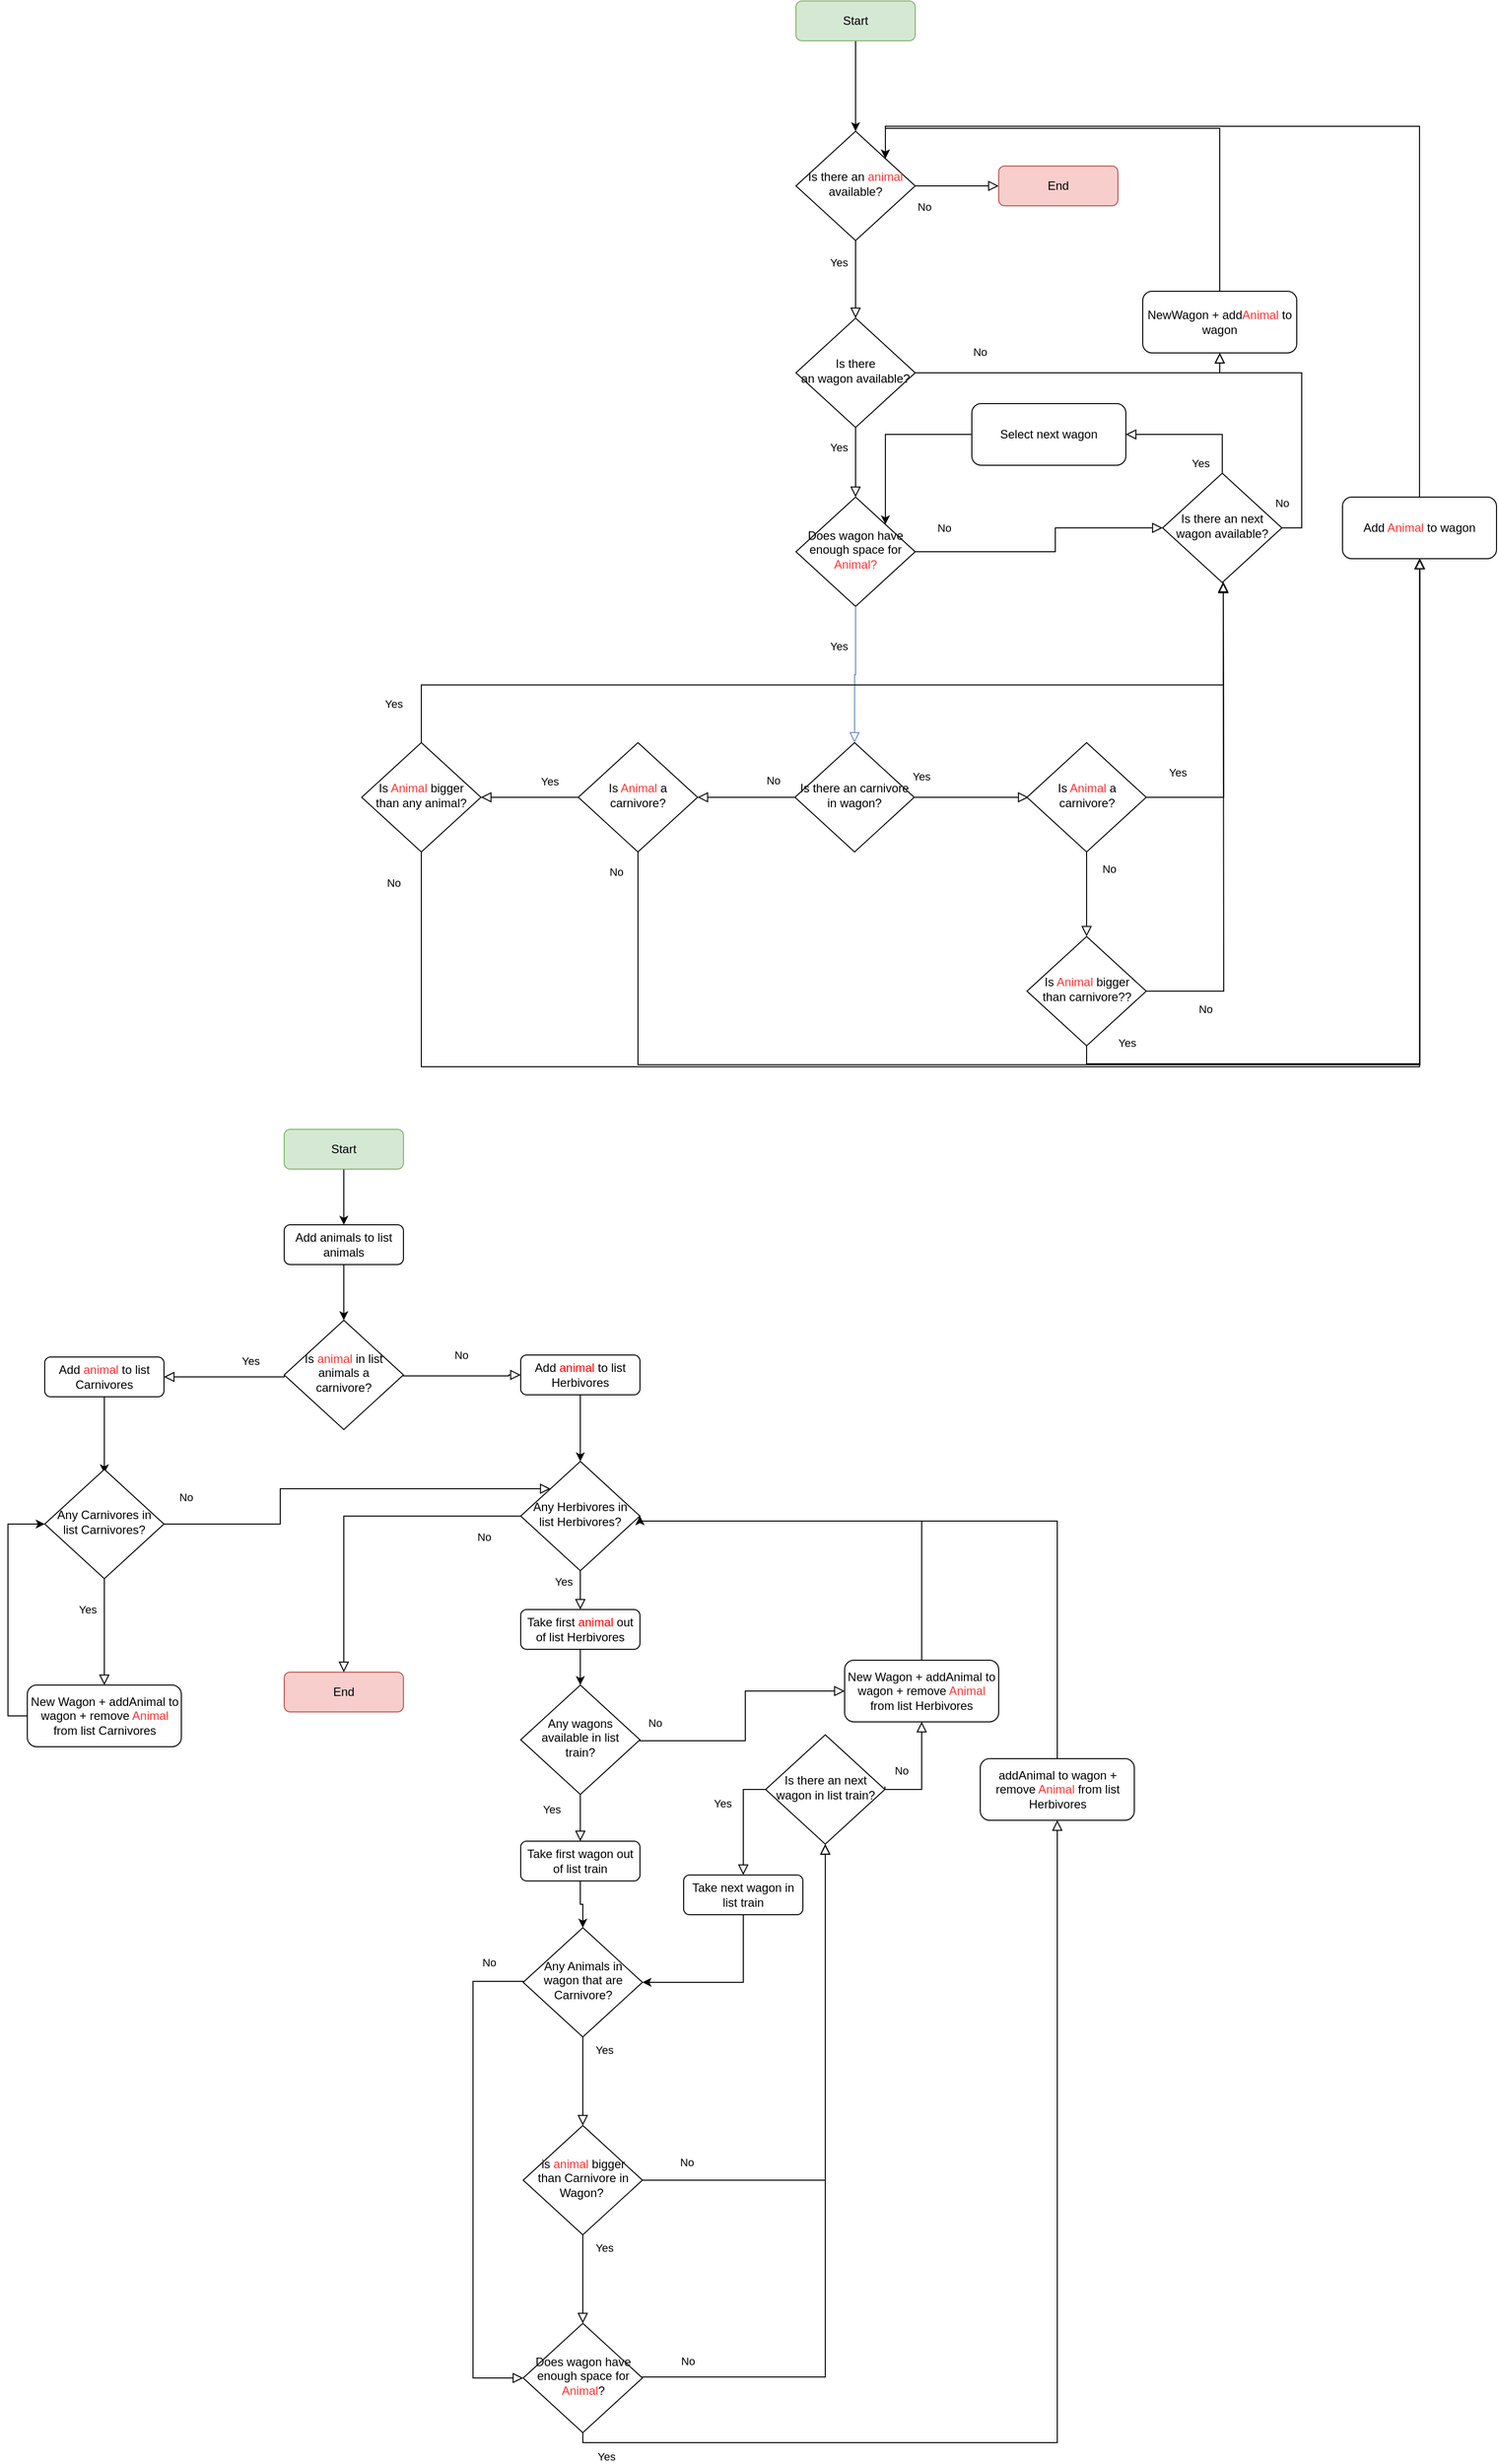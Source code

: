 <mxfile version="18.1.2" type="device"><diagram id="C5RBs43oDa-KdzZeNtuy" name="Page-1"><mxGraphModel dx="1249" dy="3504" grid="0" gridSize="10" guides="1" tooltips="1" connect="1" arrows="1" fold="1" page="1" pageScale="1" pageWidth="827" pageHeight="1169" math="0" shadow="0"><root><mxCell id="WIyWlLk6GJQsqaUBKTNV-0"/><mxCell id="WIyWlLk6GJQsqaUBKTNV-1" parent="WIyWlLk6GJQsqaUBKTNV-0"/><mxCell id="zPwgkGLQ1W0hF-BKQXLD-33" style="edgeStyle=orthogonalEdgeStyle;rounded=0;orthogonalLoop=1;jettySize=auto;html=1;entryX=0.5;entryY=0;entryDx=0;entryDy=0;fontColor=#000000;" parent="WIyWlLk6GJQsqaUBKTNV-1" source="I2GYmeGurqsiF2GOW9rV-10" target="I2GYmeGurqsiF2GOW9rV-21" edge="1"><mxGeometry relative="1" as="geometry"/></mxCell><mxCell id="I2GYmeGurqsiF2GOW9rV-10" value="Start" style="rounded=1;whiteSpace=wrap;html=1;fontSize=12;glass=0;strokeWidth=1;shadow=0;fillColor=#d5e8d4;strokeColor=#82b366;" parent="WIyWlLk6GJQsqaUBKTNV-1" vertex="1"><mxGeometry x="1382" y="-175" width="120" height="40" as="geometry"/></mxCell><mxCell id="I2GYmeGurqsiF2GOW9rV-20" value="Is &lt;font color=&quot;#ff3333&quot;&gt;animal &lt;/font&gt;in list animals a carnivore?" style="rhombus;whiteSpace=wrap;html=1;shadow=0;fontFamily=Helvetica;fontSize=12;align=center;strokeWidth=1;spacing=6;spacingTop=-4;" parent="WIyWlLk6GJQsqaUBKTNV-1" vertex="1"><mxGeometry x="1382" y="17" width="120" height="110" as="geometry"/></mxCell><mxCell id="zPwgkGLQ1W0hF-BKQXLD-34" style="edgeStyle=orthogonalEdgeStyle;rounded=0;orthogonalLoop=1;jettySize=auto;html=1;fontColor=#000000;" parent="WIyWlLk6GJQsqaUBKTNV-1" source="I2GYmeGurqsiF2GOW9rV-21" target="I2GYmeGurqsiF2GOW9rV-20" edge="1"><mxGeometry relative="1" as="geometry"/></mxCell><mxCell id="I2GYmeGurqsiF2GOW9rV-21" value="Add animals to list animals" style="rounded=1;whiteSpace=wrap;html=1;fontSize=12;glass=0;strokeWidth=1;shadow=0;" parent="WIyWlLk6GJQsqaUBKTNV-1" vertex="1"><mxGeometry x="1382" y="-79" width="120" height="40" as="geometry"/></mxCell><mxCell id="I2GYmeGurqsiF2GOW9rV-23" value="Yes" style="rounded=0;html=1;jettySize=auto;orthogonalLoop=1;fontSize=11;endArrow=block;endFill=0;endSize=8;strokeWidth=1;shadow=0;labelBackgroundColor=none;edgeStyle=orthogonalEdgeStyle;exitX=0;exitY=0.5;exitDx=0;exitDy=0;entryX=1;entryY=0.5;entryDx=0;entryDy=0;" parent="WIyWlLk6GJQsqaUBKTNV-1" source="I2GYmeGurqsiF2GOW9rV-20" target="I2GYmeGurqsiF2GOW9rV-24" edge="1"><mxGeometry x="-0.431" y="-16" relative="1" as="geometry"><mxPoint x="-1" as="offset"/><mxPoint x="1186" y="74" as="sourcePoint"/><mxPoint x="1261" y="74" as="targetPoint"/><Array as="points"><mxPoint x="1382" y="74"/></Array></mxGeometry></mxCell><mxCell id="I2GYmeGurqsiF2GOW9rV-29" style="edgeStyle=orthogonalEdgeStyle;rounded=0;orthogonalLoop=1;jettySize=auto;html=1;entryX=0.5;entryY=0;entryDx=0;entryDy=0;" parent="WIyWlLk6GJQsqaUBKTNV-1" source="I2GYmeGurqsiF2GOW9rV-24" edge="1"><mxGeometry relative="1" as="geometry"><mxPoint x="1201" y="171" as="targetPoint"/></mxGeometry></mxCell><mxCell id="I2GYmeGurqsiF2GOW9rV-24" value="Add &lt;font color=&quot;#ff3333&quot;&gt;animal &lt;/font&gt;to list Carnivores" style="rounded=1;whiteSpace=wrap;html=1;fontSize=12;glass=0;strokeWidth=1;shadow=0;" parent="WIyWlLk6GJQsqaUBKTNV-1" vertex="1"><mxGeometry x="1141" y="54" width="120" height="40" as="geometry"/></mxCell><mxCell id="I2GYmeGurqsiF2GOW9rV-25" value="No" style="rounded=0;html=1;jettySize=auto;orthogonalLoop=1;fontSize=11;endArrow=block;endFill=0;endSize=8;strokeWidth=1;shadow=0;labelBackgroundColor=none;edgeStyle=orthogonalEdgeStyle;exitX=1;exitY=0.5;exitDx=0;exitDy=0;entryX=0;entryY=0.5;entryDx=0;entryDy=0;" parent="WIyWlLk6GJQsqaUBKTNV-1" source="I2GYmeGurqsiF2GOW9rV-20" target="I2GYmeGurqsiF2GOW9rV-26" edge="1"><mxGeometry y="21" relative="1" as="geometry"><mxPoint x="-1" as="offset"/><mxPoint x="1528" y="73.29" as="sourcePoint"/><mxPoint x="1618" y="73.29" as="targetPoint"/><Array as="points"><mxPoint x="1608" y="73"/></Array></mxGeometry></mxCell><mxCell id="zPwgkGLQ1W0hF-BKQXLD-25" style="edgeStyle=orthogonalEdgeStyle;rounded=0;orthogonalLoop=1;jettySize=auto;html=1;fontColor=#000000;" parent="WIyWlLk6GJQsqaUBKTNV-1" source="I2GYmeGurqsiF2GOW9rV-26" target="zPwgkGLQ1W0hF-BKQXLD-23" edge="1"><mxGeometry relative="1" as="geometry"/></mxCell><mxCell id="I2GYmeGurqsiF2GOW9rV-26" value="Add &lt;font color=&quot;#ff0000&quot;&gt;animal &lt;/font&gt;to list Herbivores" style="rounded=1;whiteSpace=wrap;html=1;fontSize=12;glass=0;strokeWidth=1;shadow=0;" parent="WIyWlLk6GJQsqaUBKTNV-1" vertex="1"><mxGeometry x="1620" y="52" width="120" height="40" as="geometry"/></mxCell><mxCell id="zPwgkGLQ1W0hF-BKQXLD-0" value="Any Animals in wagon that are Carnivore?" style="rhombus;whiteSpace=wrap;html=1;shadow=0;fontFamily=Helvetica;fontSize=12;align=center;strokeWidth=1;spacing=6;spacingTop=-4;" parent="WIyWlLk6GJQsqaUBKTNV-1" vertex="1"><mxGeometry x="1622.5" y="628" width="120" height="110" as="geometry"/></mxCell><mxCell id="zPwgkGLQ1W0hF-BKQXLD-4" value="Yes" style="rounded=0;html=1;jettySize=auto;orthogonalLoop=1;fontSize=11;endArrow=block;endFill=0;endSize=8;strokeWidth=1;shadow=0;labelBackgroundColor=none;edgeStyle=orthogonalEdgeStyle;exitX=0.5;exitY=1;exitDx=0;exitDy=0;" parent="WIyWlLk6GJQsqaUBKTNV-1" source="zPwgkGLQ1W0hF-BKQXLD-0" target="zPwgkGLQ1W0hF-BKQXLD-5" edge="1"><mxGeometry x="-0.705" y="21" relative="1" as="geometry"><mxPoint as="offset"/><mxPoint x="1696.5" y="773" as="sourcePoint"/><mxPoint x="1682.5" y="826" as="targetPoint"/><Array as="points"/></mxGeometry></mxCell><mxCell id="zPwgkGLQ1W0hF-BKQXLD-5" value="is &lt;font color=&quot;#ff3333&quot;&gt;animal &lt;/font&gt;bigger than Carnivore in Wagon?&amp;nbsp;" style="rhombus;whiteSpace=wrap;html=1;shadow=0;fontFamily=Helvetica;fontSize=12;align=center;strokeWidth=1;spacing=6;spacingTop=-4;" parent="WIyWlLk6GJQsqaUBKTNV-1" vertex="1"><mxGeometry x="1622.5" y="827" width="120" height="110" as="geometry"/></mxCell><mxCell id="zPwgkGLQ1W0hF-BKQXLD-8" value="No" style="edgeStyle=orthogonalEdgeStyle;rounded=0;html=1;jettySize=auto;orthogonalLoop=1;fontSize=11;endArrow=block;endFill=0;endSize=8;strokeWidth=1;shadow=0;labelBackgroundColor=none;exitX=1;exitY=0.5;exitDx=0;exitDy=0;entryX=0.5;entryY=1;entryDx=0;entryDy=0;" parent="WIyWlLk6GJQsqaUBKTNV-1" source="zPwgkGLQ1W0hF-BKQXLD-5" target="zPwgkGLQ1W0hF-BKQXLD-16" edge="1"><mxGeometry x="-0.829" y="18" relative="1" as="geometry"><mxPoint as="offset"/><mxPoint x="1767.5" y="880.5" as="sourcePoint"/><mxPoint x="1877.5" y="884" as="targetPoint"/><Array as="points"><mxPoint x="1926.5" y="882"/></Array></mxGeometry></mxCell><mxCell id="zPwgkGLQ1W0hF-BKQXLD-10" value="Yes" style="rounded=0;html=1;jettySize=auto;orthogonalLoop=1;fontSize=11;endArrow=block;endFill=0;endSize=8;strokeWidth=1;shadow=0;labelBackgroundColor=none;edgeStyle=orthogonalEdgeStyle;exitX=0.5;exitY=1;exitDx=0;exitDy=0;entryX=0.5;entryY=0;entryDx=0;entryDy=0;" parent="WIyWlLk6GJQsqaUBKTNV-1" source="zPwgkGLQ1W0hF-BKQXLD-5" edge="1"><mxGeometry x="-0.705" y="21" relative="1" as="geometry"><mxPoint as="offset"/><mxPoint x="1682" y="941" as="sourcePoint"/><mxPoint x="1682.5" y="1026" as="targetPoint"/><Array as="points"/></mxGeometry></mxCell><mxCell id="zPwgkGLQ1W0hF-BKQXLD-12" value="Does wagon have enough space for &lt;font color=&quot;#ff3333&quot;&gt;Animal&lt;/font&gt;?" style="rhombus;whiteSpace=wrap;html=1;shadow=0;fontFamily=Helvetica;fontSize=12;align=center;strokeWidth=1;spacing=6;spacingTop=-4;" parent="WIyWlLk6GJQsqaUBKTNV-1" vertex="1"><mxGeometry x="1622.5" y="1026" width="120" height="110" as="geometry"/></mxCell><mxCell id="zPwgkGLQ1W0hF-BKQXLD-13" value="No" style="edgeStyle=orthogonalEdgeStyle;rounded=0;html=1;jettySize=auto;orthogonalLoop=1;fontSize=11;endArrow=block;endFill=0;endSize=8;strokeWidth=1;shadow=0;labelBackgroundColor=none;entryX=0.5;entryY=1;entryDx=0;entryDy=0;" parent="WIyWlLk6GJQsqaUBKTNV-1" source="zPwgkGLQ1W0hF-BKQXLD-12" target="zPwgkGLQ1W0hF-BKQXLD-16" edge="1"><mxGeometry x="-0.87" y="16" relative="1" as="geometry"><mxPoint as="offset"/><mxPoint x="1742.5" y="1080" as="sourcePoint"/><mxPoint x="1877.5" y="1082" as="targetPoint"/><Array as="points"><mxPoint x="1926.5" y="1080"/></Array></mxGeometry></mxCell><mxCell id="zPwgkGLQ1W0hF-BKQXLD-14" value="Yes" style="rounded=0;html=1;jettySize=auto;orthogonalLoop=1;fontSize=11;endArrow=block;endFill=0;endSize=8;strokeWidth=1;shadow=0;labelBackgroundColor=none;edgeStyle=orthogonalEdgeStyle;entryX=0.5;entryY=1;entryDx=0;entryDy=0;" parent="WIyWlLk6GJQsqaUBKTNV-1" source="zPwgkGLQ1W0hF-BKQXLD-12" target="zPwgkGLQ1W0hF-BKQXLD-24" edge="1"><mxGeometry x="-0.94" y="-14" relative="1" as="geometry"><mxPoint as="offset"/><mxPoint x="1682" y="1136" as="sourcePoint"/><mxPoint x="1682.5" y="1205" as="targetPoint"/><Array as="points"><mxPoint x="1683" y="1146"/><mxPoint x="2160" y="1146"/></Array></mxGeometry></mxCell><mxCell id="zPwgkGLQ1W0hF-BKQXLD-16" value="Is there an next wagon in list train?" style="rhombus;whiteSpace=wrap;html=1;shadow=0;fontFamily=Helvetica;fontSize=12;align=center;strokeWidth=1;spacing=6;spacingTop=-4;" parent="WIyWlLk6GJQsqaUBKTNV-1" vertex="1"><mxGeometry x="1866.5" y="434" width="120" height="110" as="geometry"/></mxCell><mxCell id="zPwgkGLQ1W0hF-BKQXLD-18" value="Yes" style="rounded=0;html=1;jettySize=auto;orthogonalLoop=1;fontSize=11;endArrow=block;endFill=0;endSize=8;strokeWidth=1;shadow=0;labelBackgroundColor=none;edgeStyle=orthogonalEdgeStyle;exitX=0;exitY=0.5;exitDx=0;exitDy=0;entryX=0.5;entryY=0;entryDx=0;entryDy=0;" parent="WIyWlLk6GJQsqaUBKTNV-1" source="zPwgkGLQ1W0hF-BKQXLD-16" target="n04aOYC1khjNwHzB51j1-5" edge="1"><mxGeometry x="-0.34" y="-21" relative="1" as="geometry"><mxPoint as="offset"/><mxPoint x="1692.5" y="748" as="sourcePoint"/><mxPoint x="1839" y="521" as="targetPoint"/><Array as="points"><mxPoint x="1844" y="489"/></Array></mxGeometry></mxCell><mxCell id="zPwgkGLQ1W0hF-BKQXLD-19" value="No" style="edgeStyle=orthogonalEdgeStyle;rounded=0;html=1;jettySize=auto;orthogonalLoop=1;fontSize=11;endArrow=block;endFill=0;endSize=8;strokeWidth=1;shadow=0;labelBackgroundColor=none;exitX=1;exitY=0.5;exitDx=0;exitDy=0;entryX=0.5;entryY=1;entryDx=0;entryDy=0;" parent="WIyWlLk6GJQsqaUBKTNV-1" target="JYXsYeS6MshsQeE6deFW-5" edge="1"><mxGeometry x="-0.636" y="19" relative="1" as="geometry"><mxPoint as="offset"/><mxPoint x="1986.5" y="486" as="sourcePoint"/><mxPoint x="2102.5" y="489" as="targetPoint"/><Array as="points"><mxPoint x="1987" y="489"/><mxPoint x="2024" y="489"/></Array></mxGeometry></mxCell><mxCell id="zPwgkGLQ1W0hF-BKQXLD-23" value="Any Herbivores in list Herbivores?" style="rhombus;whiteSpace=wrap;html=1;shadow=0;fontFamily=Helvetica;fontSize=12;align=center;strokeWidth=1;spacing=6;spacingTop=-4;" parent="WIyWlLk6GJQsqaUBKTNV-1" vertex="1"><mxGeometry x="1620" y="159" width="120" height="110" as="geometry"/></mxCell><mxCell id="zPwgkGLQ1W0hF-BKQXLD-46" style="edgeStyle=orthogonalEdgeStyle;rounded=0;orthogonalLoop=1;jettySize=auto;html=1;entryX=1;entryY=0.5;entryDx=0;entryDy=0;fontColor=#FF3333;" parent="WIyWlLk6GJQsqaUBKTNV-1" source="zPwgkGLQ1W0hF-BKQXLD-24" target="zPwgkGLQ1W0hF-BKQXLD-23" edge="1"><mxGeometry relative="1" as="geometry"><Array as="points"><mxPoint x="2160" y="219"/><mxPoint x="1740" y="219"/></Array></mxGeometry></mxCell><mxCell id="zPwgkGLQ1W0hF-BKQXLD-24" value="addAnimal to wagon + remove &lt;font color=&quot;#ff3333&quot;&gt;Animal &lt;/font&gt;from list Herbivores" style="rounded=1;whiteSpace=wrap;html=1;fontSize=12;glass=0;strokeWidth=1;shadow=0;" parent="WIyWlLk6GJQsqaUBKTNV-1" vertex="1"><mxGeometry x="2082.5" y="458" width="155" height="62" as="geometry"/></mxCell><mxCell id="zPwgkGLQ1W0hF-BKQXLD-32" value="End" style="rounded=1;whiteSpace=wrap;html=1;fontSize=12;glass=0;strokeWidth=1;shadow=0;fillColor=#f8cecc;strokeColor=#b85450;" parent="WIyWlLk6GJQsqaUBKTNV-1" vertex="1"><mxGeometry x="1382" y="371" width="120" height="40" as="geometry"/></mxCell><mxCell id="JYXsYeS6MshsQeE6deFW-18" style="edgeStyle=orthogonalEdgeStyle;rounded=0;orthogonalLoop=1;jettySize=auto;html=1;entryX=0;entryY=0.5;entryDx=0;entryDy=0;" parent="WIyWlLk6GJQsqaUBKTNV-1" source="zPwgkGLQ1W0hF-BKQXLD-35" target="JYXsYeS6MshsQeE6deFW-2" edge="1"><mxGeometry relative="1" as="geometry"><Array as="points"><mxPoint x="1104" y="415"/><mxPoint x="1104" y="222"/></Array></mxGeometry></mxCell><mxCell id="zPwgkGLQ1W0hF-BKQXLD-35" value="New Wagon + addAnimal to wagon + remove &lt;font color=&quot;#ff3333&quot;&gt;Animal &lt;/font&gt;from list Carnivores" style="rounded=1;whiteSpace=wrap;html=1;fontSize=12;glass=0;strokeWidth=1;shadow=0;" parent="WIyWlLk6GJQsqaUBKTNV-1" vertex="1"><mxGeometry x="1123.5" y="384" width="155" height="62" as="geometry"/></mxCell><mxCell id="zPwgkGLQ1W0hF-BKQXLD-37" value="No" style="edgeStyle=orthogonalEdgeStyle;rounded=0;html=1;jettySize=auto;orthogonalLoop=1;fontSize=11;endArrow=block;endFill=0;endSize=8;strokeWidth=1;shadow=0;labelBackgroundColor=none;exitX=0;exitY=0.5;exitDx=0;exitDy=0;entryX=0.5;entryY=0;entryDx=0;entryDy=0;" parent="WIyWlLk6GJQsqaUBKTNV-1" source="zPwgkGLQ1W0hF-BKQXLD-23" target="zPwgkGLQ1W0hF-BKQXLD-32" edge="1"><mxGeometry x="-0.785" y="21" relative="1" as="geometry"><mxPoint x="-1" as="offset"/><mxPoint x="870" y="284.5" as="sourcePoint"/><mxPoint x="930" y="372" as="targetPoint"/><Array as="points"><mxPoint x="1442" y="214"/></Array></mxGeometry></mxCell><mxCell id="n04aOYC1khjNwHzB51j1-1" style="edgeStyle=orthogonalEdgeStyle;rounded=0;orthogonalLoop=1;jettySize=auto;html=1;" parent="WIyWlLk6GJQsqaUBKTNV-1" source="JYXsYeS6MshsQeE6deFW-0" target="n04aOYC1khjNwHzB51j1-0" edge="1"><mxGeometry relative="1" as="geometry"/></mxCell><mxCell id="JYXsYeS6MshsQeE6deFW-0" value="Take first&amp;nbsp;&lt;font color=&quot;#ff0000&quot;&gt;animal &lt;/font&gt;out of list Herbivores" style="rounded=1;whiteSpace=wrap;html=1;fontSize=12;glass=0;strokeWidth=1;shadow=0;" parent="WIyWlLk6GJQsqaUBKTNV-1" vertex="1"><mxGeometry x="1620" y="308" width="120" height="40" as="geometry"/></mxCell><mxCell id="JYXsYeS6MshsQeE6deFW-1" value="Yes" style="rounded=0;html=1;jettySize=auto;orthogonalLoop=1;fontSize=11;endArrow=block;endFill=0;endSize=8;strokeWidth=1;shadow=0;labelBackgroundColor=none;edgeStyle=orthogonalEdgeStyle;exitX=0.5;exitY=1;exitDx=0;exitDy=0;entryX=0.5;entryY=0;entryDx=0;entryDy=0;" parent="WIyWlLk6GJQsqaUBKTNV-1" source="zPwgkGLQ1W0hF-BKQXLD-23" target="JYXsYeS6MshsQeE6deFW-0" edge="1"><mxGeometry x="-0.431" y="-16" relative="1" as="geometry"><mxPoint x="-1" as="offset"/><mxPoint x="1684" y="304" as="sourcePoint"/><mxPoint x="1774" y="307" as="targetPoint"/><Array as="points"/></mxGeometry></mxCell><mxCell id="JYXsYeS6MshsQeE6deFW-2" value="Any Carnivores in list Carnivores?" style="rhombus;whiteSpace=wrap;html=1;shadow=0;fontFamily=Helvetica;fontSize=12;align=center;strokeWidth=1;spacing=6;spacingTop=-4;" parent="WIyWlLk6GJQsqaUBKTNV-1" vertex="1"><mxGeometry x="1141" y="167" width="120" height="110" as="geometry"/></mxCell><mxCell id="JYXsYeS6MshsQeE6deFW-3" value="Yes" style="rounded=0;html=1;jettySize=auto;orthogonalLoop=1;fontSize=11;endArrow=block;endFill=0;endSize=8;strokeWidth=1;shadow=0;labelBackgroundColor=none;edgeStyle=orthogonalEdgeStyle;exitX=0.5;exitY=1;exitDx=0;exitDy=0;" parent="WIyWlLk6GJQsqaUBKTNV-1" source="JYXsYeS6MshsQeE6deFW-2" target="zPwgkGLQ1W0hF-BKQXLD-35" edge="1"><mxGeometry x="-0.431" y="-16" relative="1" as="geometry"><mxPoint x="-1" as="offset"/><mxPoint x="1200.23" y="282" as="sourcePoint"/><mxPoint x="1200.23" y="384" as="targetPoint"/><Array as="points"/></mxGeometry></mxCell><mxCell id="JYXsYeS6MshsQeE6deFW-4" value="No" style="rounded=0;html=1;jettySize=auto;orthogonalLoop=1;fontSize=11;endArrow=block;endFill=0;endSize=8;strokeWidth=1;shadow=0;labelBackgroundColor=none;edgeStyle=orthogonalEdgeStyle;entryX=0;entryY=0;entryDx=0;entryDy=0;exitX=1;exitY=0.5;exitDx=0;exitDy=0;" parent="WIyWlLk6GJQsqaUBKTNV-1" source="JYXsYeS6MshsQeE6deFW-2" target="zPwgkGLQ1W0hF-BKQXLD-23" edge="1"><mxGeometry x="-0.896" y="27" relative="1" as="geometry"><mxPoint as="offset"/><mxPoint x="1261" y="221.23" as="sourcePoint"/><mxPoint x="1379" y="221.23" as="targetPoint"/><Array as="points"><mxPoint x="1378" y="222"/><mxPoint x="1378" y="187"/></Array></mxGeometry></mxCell><mxCell id="JYXsYeS6MshsQeE6deFW-6" style="edgeStyle=orthogonalEdgeStyle;rounded=0;orthogonalLoop=1;jettySize=auto;html=1;entryX=1;entryY=0.5;entryDx=0;entryDy=0;" parent="WIyWlLk6GJQsqaUBKTNV-1" source="JYXsYeS6MshsQeE6deFW-5" target="zPwgkGLQ1W0hF-BKQXLD-23" edge="1"><mxGeometry relative="1" as="geometry"><Array as="points"><mxPoint x="2024" y="219"/><mxPoint x="1740" y="219"/></Array></mxGeometry></mxCell><mxCell id="JYXsYeS6MshsQeE6deFW-5" value="New Wagon + addAnimal to wagon + remove &lt;font color=&quot;#ff3333&quot;&gt;Animal &lt;/font&gt;from list Herbivores" style="rounded=1;whiteSpace=wrap;html=1;fontSize=12;glass=0;strokeWidth=1;shadow=0;" parent="WIyWlLk6GJQsqaUBKTNV-1" vertex="1"><mxGeometry x="1946" y="359" width="155" height="62" as="geometry"/></mxCell><mxCell id="n04aOYC1khjNwHzB51j1-4" style="edgeStyle=orthogonalEdgeStyle;rounded=0;orthogonalLoop=1;jettySize=auto;html=1;" parent="WIyWlLk6GJQsqaUBKTNV-1" source="JYXsYeS6MshsQeE6deFW-15" target="zPwgkGLQ1W0hF-BKQXLD-0" edge="1"><mxGeometry relative="1" as="geometry"/></mxCell><mxCell id="JYXsYeS6MshsQeE6deFW-15" value="Take first wagon out of list train" style="rounded=1;whiteSpace=wrap;html=1;fontSize=12;glass=0;strokeWidth=1;shadow=0;" parent="WIyWlLk6GJQsqaUBKTNV-1" vertex="1"><mxGeometry x="1620" y="541" width="120" height="40" as="geometry"/></mxCell><mxCell id="JYXsYeS6MshsQeE6deFW-19" value="No" style="edgeStyle=orthogonalEdgeStyle;rounded=0;html=1;jettySize=auto;orthogonalLoop=1;fontSize=11;endArrow=block;endFill=0;endSize=8;strokeWidth=1;shadow=0;labelBackgroundColor=none;exitX=0;exitY=0.5;exitDx=0;exitDy=0;entryX=0;entryY=0.5;entryDx=0;entryDy=0;" parent="WIyWlLk6GJQsqaUBKTNV-1" source="zPwgkGLQ1W0hF-BKQXLD-0" target="zPwgkGLQ1W0hF-BKQXLD-12" edge="1"><mxGeometry x="-0.858" y="-19" relative="1" as="geometry"><mxPoint as="offset"/><mxPoint x="1172" y="657" as="sourcePoint"/><mxPoint x="1465" y="1057" as="targetPoint"/><Array as="points"><mxPoint x="1572" y="682"/><mxPoint x="1572" y="1081"/></Array></mxGeometry></mxCell><mxCell id="n04aOYC1khjNwHzB51j1-0" value="Any wagons available in list train?" style="rhombus;whiteSpace=wrap;html=1;shadow=0;fontFamily=Helvetica;fontSize=12;align=center;strokeWidth=1;spacing=6;spacingTop=-4;" parent="WIyWlLk6GJQsqaUBKTNV-1" vertex="1"><mxGeometry x="1620" y="384" width="120" height="110" as="geometry"/></mxCell><mxCell id="n04aOYC1khjNwHzB51j1-2" value="Yes" style="rounded=0;html=1;jettySize=auto;orthogonalLoop=1;fontSize=11;endArrow=block;endFill=0;endSize=8;strokeWidth=1;shadow=0;labelBackgroundColor=none;edgeStyle=orthogonalEdgeStyle;exitX=0.5;exitY=1;exitDx=0;exitDy=0;" parent="WIyWlLk6GJQsqaUBKTNV-1" source="n04aOYC1khjNwHzB51j1-0" target="JYXsYeS6MshsQeE6deFW-15" edge="1"><mxGeometry x="-0.362" y="-29" relative="1" as="geometry"><mxPoint as="offset"/><mxPoint x="1512" y="476" as="sourcePoint"/><mxPoint x="1512" y="515" as="targetPoint"/><Array as="points"/></mxGeometry></mxCell><mxCell id="n04aOYC1khjNwHzB51j1-3" value="No" style="rounded=0;html=1;jettySize=auto;orthogonalLoop=1;fontSize=11;endArrow=block;endFill=0;endSize=8;strokeWidth=1;shadow=0;labelBackgroundColor=none;edgeStyle=orthogonalEdgeStyle;exitX=1;exitY=0.5;exitDx=0;exitDy=0;entryX=0;entryY=0.5;entryDx=0;entryDy=0;" parent="WIyWlLk6GJQsqaUBKTNV-1" target="JYXsYeS6MshsQeE6deFW-5" edge="1"><mxGeometry x="-0.872" y="18" relative="1" as="geometry"><mxPoint as="offset"/><mxPoint x="1740" y="438.5" as="sourcePoint"/><mxPoint x="1858" y="438.5" as="targetPoint"/><Array as="points"><mxPoint x="1740" y="440"/><mxPoint x="1846" y="440"/><mxPoint x="1846" y="390"/></Array></mxGeometry></mxCell><mxCell id="n04aOYC1khjNwHzB51j1-8" style="edgeStyle=orthogonalEdgeStyle;rounded=0;orthogonalLoop=1;jettySize=auto;html=1;entryX=1;entryY=0.5;entryDx=0;entryDy=0;" parent="WIyWlLk6GJQsqaUBKTNV-1" source="n04aOYC1khjNwHzB51j1-5" target="zPwgkGLQ1W0hF-BKQXLD-0" edge="1"><mxGeometry relative="1" as="geometry"><Array as="points"><mxPoint x="1844" y="683"/></Array></mxGeometry></mxCell><mxCell id="n04aOYC1khjNwHzB51j1-5" value="Take next wagon in list train" style="rounded=1;whiteSpace=wrap;html=1;fontSize=12;glass=0;strokeWidth=1;shadow=0;" parent="WIyWlLk6GJQsqaUBKTNV-1" vertex="1"><mxGeometry x="1784" y="575" width="120" height="40" as="geometry"/></mxCell><mxCell id="iE0G_VsqJ_sDQ0l7u7Cl-0" value="Is there an&amp;nbsp;&lt;font color=&quot;#ff3333&quot;&gt;animal &lt;/font&gt;available?" style="rhombus;whiteSpace=wrap;html=1;shadow=0;fontFamily=Helvetica;fontSize=12;align=center;strokeWidth=1;spacing=6;spacingTop=-4;" vertex="1" parent="WIyWlLk6GJQsqaUBKTNV-1"><mxGeometry x="1897" y="-1179" width="120" height="110" as="geometry"/></mxCell><mxCell id="iE0G_VsqJ_sDQ0l7u7Cl-1" value="No" style="rounded=0;html=1;jettySize=auto;orthogonalLoop=1;fontSize=11;endArrow=block;endFill=0;endSize=8;strokeWidth=1;shadow=0;labelBackgroundColor=none;edgeStyle=orthogonalEdgeStyle;" edge="1" parent="WIyWlLk6GJQsqaUBKTNV-1" source="iE0G_VsqJ_sDQ0l7u7Cl-0" target="iE0G_VsqJ_sDQ0l7u7Cl-2"><mxGeometry x="-0.814" y="-21" relative="1" as="geometry"><mxPoint x="1" as="offset"/><mxPoint x="1904" y="-1124" as="sourcePoint"/><mxPoint x="2135" y="-1124.83" as="targetPoint"/><Array as="points"/></mxGeometry></mxCell><mxCell id="iE0G_VsqJ_sDQ0l7u7Cl-2" value="End" style="rounded=1;whiteSpace=wrap;html=1;fontSize=12;glass=0;strokeWidth=1;shadow=0;fillColor=#f8cecc;strokeColor=#b85450;" vertex="1" parent="WIyWlLk6GJQsqaUBKTNV-1"><mxGeometry x="2101" y="-1144" width="120" height="40" as="geometry"/></mxCell><mxCell id="iE0G_VsqJ_sDQ0l7u7Cl-4" style="edgeStyle=orthogonalEdgeStyle;rounded=0;orthogonalLoop=1;jettySize=auto;html=1;exitX=0.5;exitY=1;exitDx=0;exitDy=0;entryX=0.5;entryY=0;entryDx=0;entryDy=0;fontColor=#000000;" edge="1" parent="WIyWlLk6GJQsqaUBKTNV-1" source="iE0G_VsqJ_sDQ0l7u7Cl-3" target="iE0G_VsqJ_sDQ0l7u7Cl-0"><mxGeometry relative="1" as="geometry"/></mxCell><mxCell id="iE0G_VsqJ_sDQ0l7u7Cl-3" value="Start" style="rounded=1;whiteSpace=wrap;html=1;fontSize=12;glass=0;strokeWidth=1;shadow=0;fillColor=#d5e8d4;strokeColor=#82b366;" vertex="1" parent="WIyWlLk6GJQsqaUBKTNV-1"><mxGeometry x="1897" y="-1310" width="120" height="40" as="geometry"/></mxCell><mxCell id="iE0G_VsqJ_sDQ0l7u7Cl-6" value="Yes" style="rounded=0;html=1;jettySize=auto;orthogonalLoop=1;fontSize=11;endArrow=block;endFill=0;endSize=8;strokeWidth=1;shadow=0;labelBackgroundColor=none;edgeStyle=orthogonalEdgeStyle;" edge="1" parent="WIyWlLk6GJQsqaUBKTNV-1" source="iE0G_VsqJ_sDQ0l7u7Cl-0" target="iE0G_VsqJ_sDQ0l7u7Cl-7"><mxGeometry x="-0.431" y="-16" relative="1" as="geometry"><mxPoint x="-1" as="offset"/><mxPoint x="1956.17" y="-1069" as="sourcePoint"/><mxPoint x="1956.17" y="-962" as="targetPoint"/><Array as="points"/></mxGeometry></mxCell><mxCell id="iE0G_VsqJ_sDQ0l7u7Cl-7" value="Is there an&amp;nbsp;wagon&amp;nbsp;available?" style="rhombus;whiteSpace=wrap;html=1;shadow=0;fontFamily=Helvetica;fontSize=12;align=center;strokeWidth=1;spacing=6;spacingTop=-4;" vertex="1" parent="WIyWlLk6GJQsqaUBKTNV-1"><mxGeometry x="1897" y="-991" width="120" height="110" as="geometry"/></mxCell><mxCell id="iE0G_VsqJ_sDQ0l7u7Cl-9" value="No" style="rounded=0;html=1;jettySize=auto;orthogonalLoop=1;fontSize=11;endArrow=block;endFill=0;endSize=8;strokeWidth=1;shadow=0;labelBackgroundColor=none;edgeStyle=orthogonalEdgeStyle;entryX=0.5;entryY=1;entryDx=0;entryDy=0;" edge="1" parent="WIyWlLk6GJQsqaUBKTNV-1" source="iE0G_VsqJ_sDQ0l7u7Cl-7" target="iE0G_VsqJ_sDQ0l7u7Cl-10"><mxGeometry x="-0.608" y="21" relative="1" as="geometry"><mxPoint x="1" as="offset"/><mxPoint x="2017" y="-934.83" as="sourcePoint"/><mxPoint x="2113" y="-934" as="targetPoint"/><Array as="points"/></mxGeometry></mxCell><mxCell id="iE0G_VsqJ_sDQ0l7u7Cl-62" style="edgeStyle=orthogonalEdgeStyle;rounded=0;orthogonalLoop=1;jettySize=auto;html=1;entryX=1;entryY=0;entryDx=0;entryDy=0;fontColor=#FF3333;" edge="1" parent="WIyWlLk6GJQsqaUBKTNV-1" source="iE0G_VsqJ_sDQ0l7u7Cl-10" target="iE0G_VsqJ_sDQ0l7u7Cl-0"><mxGeometry relative="1" as="geometry"><Array as="points"><mxPoint x="2324" y="-1182"/><mxPoint x="1987" y="-1182"/></Array></mxGeometry></mxCell><mxCell id="iE0G_VsqJ_sDQ0l7u7Cl-10" value="NewWagon + add&lt;font color=&quot;#ff3333&quot;&gt;Animal&lt;/font&gt; to wagon" style="rounded=1;whiteSpace=wrap;html=1;fontSize=12;glass=0;strokeWidth=1;shadow=0;" vertex="1" parent="WIyWlLk6GJQsqaUBKTNV-1"><mxGeometry x="2246" y="-1018" width="155" height="62" as="geometry"/></mxCell><mxCell id="iE0G_VsqJ_sDQ0l7u7Cl-12" value="Yes" style="rounded=0;html=1;jettySize=auto;orthogonalLoop=1;fontSize=11;endArrow=block;endFill=0;endSize=8;strokeWidth=1;shadow=0;labelBackgroundColor=none;edgeStyle=orthogonalEdgeStyle;entryX=0.5;entryY=0;entryDx=0;entryDy=0;" edge="1" parent="WIyWlLk6GJQsqaUBKTNV-1" source="iE0G_VsqJ_sDQ0l7u7Cl-7" target="iE0G_VsqJ_sDQ0l7u7Cl-13"><mxGeometry x="-0.431" y="-16" relative="1" as="geometry"><mxPoint x="-1" as="offset"/><mxPoint x="1956.17" y="-881" as="sourcePoint"/><mxPoint x="1956.17" y="-842" as="targetPoint"/><Array as="points"/></mxGeometry></mxCell><mxCell id="iE0G_VsqJ_sDQ0l7u7Cl-13" value="Does wagon have enough space for &lt;font color=&quot;#ff3333&quot;&gt;Animal?&lt;/font&gt;" style="rhombus;whiteSpace=wrap;html=1;shadow=0;fontFamily=Helvetica;fontSize=12;align=center;strokeWidth=1;spacing=6;spacingTop=-4;" vertex="1" parent="WIyWlLk6GJQsqaUBKTNV-1"><mxGeometry x="1897" y="-811" width="120" height="110" as="geometry"/></mxCell><mxCell id="iE0G_VsqJ_sDQ0l7u7Cl-14" value="No" style="rounded=0;html=1;jettySize=auto;orthogonalLoop=1;fontSize=11;endArrow=block;endFill=0;endSize=8;strokeWidth=1;shadow=0;labelBackgroundColor=none;edgeStyle=orthogonalEdgeStyle;entryX=0;entryY=0.5;entryDx=0;entryDy=0;" edge="1" parent="WIyWlLk6GJQsqaUBKTNV-1" source="iE0G_VsqJ_sDQ0l7u7Cl-13" target="iE0G_VsqJ_sDQ0l7u7Cl-57"><mxGeometry x="-0.789" y="24" relative="1" as="geometry"><mxPoint as="offset"/><mxPoint x="2017" y="-756.83" as="sourcePoint"/><mxPoint x="2153" y="-682" as="targetPoint"/><Array as="points"><mxPoint x="2158" y="-756"/><mxPoint x="2158" y="-780"/></Array></mxGeometry></mxCell><mxCell id="iE0G_VsqJ_sDQ0l7u7Cl-15" value="Yes" style="rounded=0;html=1;jettySize=auto;orthogonalLoop=1;fontSize=11;endArrow=block;endFill=0;endSize=8;strokeWidth=1;shadow=0;labelBackgroundColor=none;edgeStyle=orthogonalEdgeStyle;entryX=0.5;entryY=0;entryDx=0;entryDy=0;fillColor=#dae8fc;strokeColor=#6c8ebf;" edge="1" parent="WIyWlLk6GJQsqaUBKTNV-1" source="iE0G_VsqJ_sDQ0l7u7Cl-13" target="iE0G_VsqJ_sDQ0l7u7Cl-16"><mxGeometry x="-0.431" y="-16" relative="1" as="geometry"><mxPoint x="-1" as="offset"/><mxPoint x="1956.17" y="-701" as="sourcePoint"/><mxPoint x="1956.17" y="-662" as="targetPoint"/><Array as="points"/></mxGeometry></mxCell><mxCell id="iE0G_VsqJ_sDQ0l7u7Cl-16" value="Is there an carnivore in wagon?" style="rhombus;whiteSpace=wrap;html=1;shadow=0;fontFamily=Helvetica;fontSize=12;align=center;strokeWidth=1;spacing=6;spacingTop=-4;" vertex="1" parent="WIyWlLk6GJQsqaUBKTNV-1"><mxGeometry x="1896" y="-564" width="120" height="110" as="geometry"/></mxCell><mxCell id="iE0G_VsqJ_sDQ0l7u7Cl-17" value="Yes" style="rounded=0;html=1;jettySize=auto;orthogonalLoop=1;fontSize=11;endArrow=block;endFill=0;endSize=8;strokeWidth=1;shadow=0;labelBackgroundColor=none;edgeStyle=orthogonalEdgeStyle;exitX=0;exitY=0.5;exitDx=0;exitDy=0;" edge="1" parent="WIyWlLk6GJQsqaUBKTNV-1" source="iE0G_VsqJ_sDQ0l7u7Cl-16" target="iE0G_VsqJ_sDQ0l7u7Cl-21"><mxGeometry x="-1" y="-129" relative="1" as="geometry"><mxPoint x="127" y="108" as="offset"/><mxPoint x="1955.17" y="-454" as="sourcePoint"/><mxPoint x="1798" y="-509" as="targetPoint"/><Array as="points"/></mxGeometry></mxCell><mxCell id="iE0G_VsqJ_sDQ0l7u7Cl-19" value="No" style="rounded=0;html=1;jettySize=auto;orthogonalLoop=1;fontSize=11;endArrow=block;endFill=0;endSize=8;strokeWidth=1;shadow=0;labelBackgroundColor=none;edgeStyle=orthogonalEdgeStyle;" edge="1" parent="WIyWlLk6GJQsqaUBKTNV-1" source="iE0G_VsqJ_sDQ0l7u7Cl-16"><mxGeometry x="-1" y="143" relative="1" as="geometry"><mxPoint x="-142" y="126" as="offset"/><mxPoint x="2016.0" y="-509.0" as="sourcePoint"/><mxPoint x="2131" y="-509" as="targetPoint"/><Array as="points"/></mxGeometry></mxCell><mxCell id="iE0G_VsqJ_sDQ0l7u7Cl-20" value="Is &lt;font color=&quot;#ff3333&quot;&gt;Animal &lt;/font&gt;a carnivore?" style="rhombus;whiteSpace=wrap;html=1;shadow=0;fontFamily=Helvetica;fontSize=12;align=center;strokeWidth=1;spacing=6;spacingTop=-4;" vertex="1" parent="WIyWlLk6GJQsqaUBKTNV-1"><mxGeometry x="2129.5" y="-564" width="120" height="110" as="geometry"/></mxCell><mxCell id="iE0G_VsqJ_sDQ0l7u7Cl-21" value="Is &lt;font color=&quot;#ff3333&quot;&gt;Animal &lt;/font&gt;a carnivore?" style="rhombus;whiteSpace=wrap;html=1;shadow=0;fontFamily=Helvetica;fontSize=12;align=center;strokeWidth=1;spacing=6;spacingTop=-4;" vertex="1" parent="WIyWlLk6GJQsqaUBKTNV-1"><mxGeometry x="1678" y="-564" width="120" height="110" as="geometry"/></mxCell><mxCell id="iE0G_VsqJ_sDQ0l7u7Cl-23" value="Yes" style="rounded=0;html=1;jettySize=auto;orthogonalLoop=1;fontSize=11;endArrow=block;endFill=0;endSize=8;strokeWidth=1;shadow=0;labelBackgroundColor=none;edgeStyle=orthogonalEdgeStyle;startArrow=none;entryX=0.5;entryY=1;entryDx=0;entryDy=0;" edge="1" parent="WIyWlLk6GJQsqaUBKTNV-1" source="iE0G_VsqJ_sDQ0l7u7Cl-25" target="iE0G_VsqJ_sDQ0l7u7Cl-29"><mxGeometry x="-0.864" y="21" relative="1" as="geometry"><mxPoint as="offset"/><mxPoint x="2249.5" y="-509.83" as="sourcePoint"/><mxPoint x="2540" y="-608" as="targetPoint"/><Array as="points"><mxPoint x="2190" y="-241"/><mxPoint x="2525" y="-241"/></Array></mxGeometry></mxCell><mxCell id="iE0G_VsqJ_sDQ0l7u7Cl-24" value="No" style="rounded=0;html=1;jettySize=auto;orthogonalLoop=1;fontSize=11;endArrow=block;endFill=0;endSize=8;strokeWidth=1;shadow=0;labelBackgroundColor=none;edgeStyle=orthogonalEdgeStyle;exitX=0.5;exitY=1;exitDx=0;exitDy=0;" edge="1" parent="WIyWlLk6GJQsqaUBKTNV-1" source="iE0G_VsqJ_sDQ0l7u7Cl-20" target="iE0G_VsqJ_sDQ0l7u7Cl-25"><mxGeometry x="-0.608" y="21" relative="1" as="geometry"><mxPoint x="1" as="offset"/><mxPoint x="2190.0" y="-448" as="sourcePoint"/><mxPoint x="2190" y="-369" as="targetPoint"/><Array as="points"/></mxGeometry></mxCell><mxCell id="iE0G_VsqJ_sDQ0l7u7Cl-31" style="edgeStyle=orthogonalEdgeStyle;rounded=0;orthogonalLoop=1;jettySize=auto;html=1;entryX=1;entryY=0;entryDx=0;entryDy=0;fontColor=#FF3333;" edge="1" parent="WIyWlLk6GJQsqaUBKTNV-1" source="iE0G_VsqJ_sDQ0l7u7Cl-29" target="iE0G_VsqJ_sDQ0l7u7Cl-0"><mxGeometry relative="1" as="geometry"><Array as="points"><mxPoint x="2525" y="-1184"/><mxPoint x="1987" y="-1184"/></Array></mxGeometry></mxCell><mxCell id="iE0G_VsqJ_sDQ0l7u7Cl-29" value="Add &lt;font color=&quot;#ff3333&quot;&gt;Animal &lt;/font&gt;to wagon" style="rounded=1;whiteSpace=wrap;html=1;fontSize=12;glass=0;strokeWidth=1;shadow=0;" vertex="1" parent="WIyWlLk6GJQsqaUBKTNV-1"><mxGeometry x="2447" y="-811" width="155" height="62" as="geometry"/></mxCell><mxCell id="iE0G_VsqJ_sDQ0l7u7Cl-32" value="Yes" style="rounded=0;html=1;jettySize=auto;orthogonalLoop=1;fontSize=11;endArrow=block;endFill=0;endSize=8;strokeWidth=1;shadow=0;labelBackgroundColor=none;edgeStyle=orthogonalEdgeStyle;exitX=0;exitY=0.5;exitDx=0;exitDy=0;" edge="1" parent="WIyWlLk6GJQsqaUBKTNV-1" source="iE0G_VsqJ_sDQ0l7u7Cl-21" target="iE0G_VsqJ_sDQ0l7u7Cl-33"><mxGeometry x="-0.431" y="-16" relative="1" as="geometry"><mxPoint x="-1" as="offset"/><mxPoint x="1643" y="-515" as="sourcePoint"/><mxPoint x="1580" y="-509" as="targetPoint"/><Array as="points"/></mxGeometry></mxCell><mxCell id="iE0G_VsqJ_sDQ0l7u7Cl-33" value="Is &lt;font color=&quot;#ff3333&quot;&gt;Animal &lt;/font&gt;bigger than any animal?" style="rhombus;whiteSpace=wrap;html=1;shadow=0;fontFamily=Helvetica;fontSize=12;align=center;strokeWidth=1;spacing=6;spacingTop=-4;" vertex="1" parent="WIyWlLk6GJQsqaUBKTNV-1"><mxGeometry x="1460" y="-564" width="120" height="110" as="geometry"/></mxCell><mxCell id="iE0G_VsqJ_sDQ0l7u7Cl-25" value="Is &lt;font color=&quot;#ff3333&quot;&gt;Animal &lt;/font&gt;bigger than carnivore??" style="rhombus;whiteSpace=wrap;html=1;shadow=0;fontFamily=Helvetica;fontSize=12;align=center;strokeWidth=1;spacing=6;spacingTop=-4;" vertex="1" parent="WIyWlLk6GJQsqaUBKTNV-1"><mxGeometry x="2129.5" y="-369" width="120" height="110" as="geometry"/></mxCell><mxCell id="iE0G_VsqJ_sDQ0l7u7Cl-45" value="No" style="rounded=0;html=1;jettySize=auto;orthogonalLoop=1;fontSize=11;endArrow=block;endFill=0;endSize=8;strokeWidth=1;shadow=0;labelBackgroundColor=none;edgeStyle=orthogonalEdgeStyle;exitX=1;exitY=0.5;exitDx=0;exitDy=0;entryX=0.5;entryY=1;entryDx=0;entryDy=0;" edge="1" parent="WIyWlLk6GJQsqaUBKTNV-1" source="iE0G_VsqJ_sDQ0l7u7Cl-25"><mxGeometry x="-0.758" y="-18" relative="1" as="geometry"><mxPoint as="offset"/><mxPoint x="2356" y="-353" as="sourcePoint"/><mxPoint x="2327" y="-725" as="targetPoint"/><Array as="points"/></mxGeometry></mxCell><mxCell id="iE0G_VsqJ_sDQ0l7u7Cl-48" value="Yes" style="rounded=0;html=1;jettySize=auto;orthogonalLoop=1;fontSize=11;endArrow=block;endFill=0;endSize=8;strokeWidth=1;shadow=0;labelBackgroundColor=none;edgeStyle=orthogonalEdgeStyle;entryX=0.5;entryY=1;entryDx=0;entryDy=0;exitX=1;exitY=0.5;exitDx=0;exitDy=0;" edge="1" parent="WIyWlLk6GJQsqaUBKTNV-1" source="iE0G_VsqJ_sDQ0l7u7Cl-20"><mxGeometry x="-0.783" y="25" relative="1" as="geometry"><mxPoint x="-1" as="offset"/><mxPoint x="2026" y="-499" as="sourcePoint"/><mxPoint x="2327" y="-725" as="targetPoint"/><Array as="points"/></mxGeometry></mxCell><mxCell id="iE0G_VsqJ_sDQ0l7u7Cl-51" value="No" style="rounded=0;html=1;jettySize=auto;orthogonalLoop=1;fontSize=11;endArrow=block;endFill=0;endSize=8;strokeWidth=1;shadow=0;labelBackgroundColor=none;edgeStyle=orthogonalEdgeStyle;exitX=0.5;exitY=1;exitDx=0;exitDy=0;entryX=0.5;entryY=1;entryDx=0;entryDy=0;" edge="1" parent="WIyWlLk6GJQsqaUBKTNV-1" source="iE0G_VsqJ_sDQ0l7u7Cl-33" target="iE0G_VsqJ_sDQ0l7u7Cl-29"><mxGeometry x="-0.966" y="-28" relative="1" as="geometry"><mxPoint y="1" as="offset"/><mxPoint x="1529" y="-399" as="sourcePoint"/><mxPoint x="1431" y="-399" as="targetPoint"/><Array as="points"><mxPoint x="1520" y="-238"/><mxPoint x="2525" y="-238"/></Array></mxGeometry></mxCell><mxCell id="iE0G_VsqJ_sDQ0l7u7Cl-52" value="No" style="rounded=0;html=1;jettySize=auto;orthogonalLoop=1;fontSize=11;endArrow=block;endFill=0;endSize=8;strokeWidth=1;shadow=0;labelBackgroundColor=none;edgeStyle=orthogonalEdgeStyle;exitX=0.5;exitY=1;exitDx=0;exitDy=0;" edge="1" parent="WIyWlLk6GJQsqaUBKTNV-1" source="iE0G_VsqJ_sDQ0l7u7Cl-21" target="iE0G_VsqJ_sDQ0l7u7Cl-29"><mxGeometry x="-0.974" y="-22" relative="1" as="geometry"><mxPoint as="offset"/><mxPoint x="1731.5" y="-404" as="sourcePoint"/><mxPoint x="1633.5" y="-404" as="targetPoint"/><Array as="points"><mxPoint x="1738" y="-240"/><mxPoint x="2525" y="-240"/></Array></mxGeometry></mxCell><mxCell id="iE0G_VsqJ_sDQ0l7u7Cl-54" value="Yes" style="rounded=0;html=1;jettySize=auto;orthogonalLoop=1;fontSize=11;endArrow=block;endFill=0;endSize=8;strokeWidth=1;shadow=0;labelBackgroundColor=none;edgeStyle=orthogonalEdgeStyle;exitX=0.5;exitY=0;exitDx=0;exitDy=0;" edge="1" parent="WIyWlLk6GJQsqaUBKTNV-1" source="iE0G_VsqJ_sDQ0l7u7Cl-33" target="iE0G_VsqJ_sDQ0l7u7Cl-57"><mxGeometry x="-0.919" y="28" relative="1" as="geometry"><mxPoint as="offset"/><mxPoint x="1451" y="-509.83" as="sourcePoint"/><mxPoint x="2327" y="-725" as="targetPoint"/><Array as="points"><mxPoint x="1520" y="-622"/><mxPoint x="2327" y="-622"/></Array></mxGeometry></mxCell><mxCell id="iE0G_VsqJ_sDQ0l7u7Cl-57" value="Is there an next wagon&amp;nbsp;available?" style="rhombus;whiteSpace=wrap;html=1;shadow=0;fontFamily=Helvetica;fontSize=12;align=center;strokeWidth=1;spacing=6;spacingTop=-4;" vertex="1" parent="WIyWlLk6GJQsqaUBKTNV-1"><mxGeometry x="2266" y="-835" width="120" height="110" as="geometry"/></mxCell><mxCell id="iE0G_VsqJ_sDQ0l7u7Cl-58" value="Yes" style="rounded=0;html=1;jettySize=auto;orthogonalLoop=1;fontSize=11;endArrow=block;endFill=0;endSize=8;strokeWidth=1;shadow=0;labelBackgroundColor=none;edgeStyle=orthogonalEdgeStyle;exitX=0.5;exitY=0;exitDx=0;exitDy=0;entryX=1;entryY=0.5;entryDx=0;entryDy=0;" edge="1" parent="WIyWlLk6GJQsqaUBKTNV-1" source="iE0G_VsqJ_sDQ0l7u7Cl-57" target="iE0G_VsqJ_sDQ0l7u7Cl-59"><mxGeometry x="-0.853" y="22" relative="1" as="geometry"><mxPoint as="offset"/><mxPoint x="2339" y="-874" as="sourcePoint"/><mxPoint x="2286" y="-865" as="targetPoint"/><Array as="points"><mxPoint x="2326" y="-874"/></Array></mxGeometry></mxCell><mxCell id="iE0G_VsqJ_sDQ0l7u7Cl-61" style="edgeStyle=orthogonalEdgeStyle;rounded=0;orthogonalLoop=1;jettySize=auto;html=1;entryX=1;entryY=0;entryDx=0;entryDy=0;fontColor=#FF3333;" edge="1" parent="WIyWlLk6GJQsqaUBKTNV-1" source="iE0G_VsqJ_sDQ0l7u7Cl-59" target="iE0G_VsqJ_sDQ0l7u7Cl-13"><mxGeometry relative="1" as="geometry"/></mxCell><mxCell id="iE0G_VsqJ_sDQ0l7u7Cl-59" value="Select next wagon" style="rounded=1;whiteSpace=wrap;html=1;fontSize=12;glass=0;strokeWidth=1;shadow=0;" vertex="1" parent="WIyWlLk6GJQsqaUBKTNV-1"><mxGeometry x="2074" y="-905" width="155" height="62" as="geometry"/></mxCell><mxCell id="iE0G_VsqJ_sDQ0l7u7Cl-64" value="No" style="rounded=0;html=1;jettySize=auto;orthogonalLoop=1;fontSize=11;endArrow=block;endFill=0;endSize=8;strokeWidth=1;shadow=0;labelBackgroundColor=none;edgeStyle=orthogonalEdgeStyle;entryX=0.5;entryY=1;entryDx=0;entryDy=0;exitX=1;exitY=0.5;exitDx=0;exitDy=0;" edge="1" parent="WIyWlLk6GJQsqaUBKTNV-1" source="iE0G_VsqJ_sDQ0l7u7Cl-57" target="iE0G_VsqJ_sDQ0l7u7Cl-10"><mxGeometry x="-0.677" y="20" relative="1" as="geometry"><mxPoint as="offset"/><mxPoint x="2401" y="-829" as="sourcePoint"/><mxPoint x="2707.5" y="-849" as="targetPoint"/><Array as="points"><mxPoint x="2406" y="-780"/><mxPoint x="2406" y="-936"/><mxPoint x="2324" y="-936"/></Array></mxGeometry></mxCell></root></mxGraphModel></diagram></mxfile>